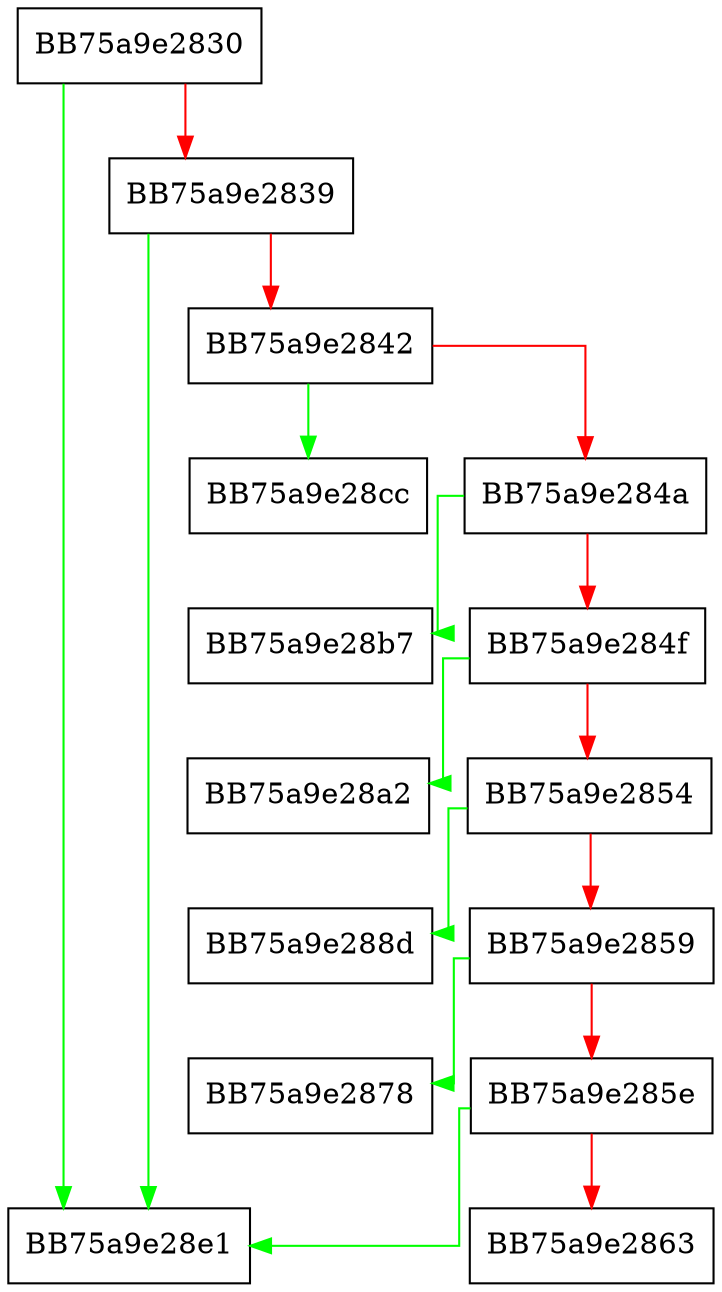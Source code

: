 digraph platform_service_callback_default {
  node [shape="box"];
  graph [splines=ortho];
  BB75a9e2830 -> BB75a9e28e1 [color="green"];
  BB75a9e2830 -> BB75a9e2839 [color="red"];
  BB75a9e2839 -> BB75a9e28e1 [color="green"];
  BB75a9e2839 -> BB75a9e2842 [color="red"];
  BB75a9e2842 -> BB75a9e28cc [color="green"];
  BB75a9e2842 -> BB75a9e284a [color="red"];
  BB75a9e284a -> BB75a9e28b7 [color="green"];
  BB75a9e284a -> BB75a9e284f [color="red"];
  BB75a9e284f -> BB75a9e28a2 [color="green"];
  BB75a9e284f -> BB75a9e2854 [color="red"];
  BB75a9e2854 -> BB75a9e288d [color="green"];
  BB75a9e2854 -> BB75a9e2859 [color="red"];
  BB75a9e2859 -> BB75a9e2878 [color="green"];
  BB75a9e2859 -> BB75a9e285e [color="red"];
  BB75a9e285e -> BB75a9e28e1 [color="green"];
  BB75a9e285e -> BB75a9e2863 [color="red"];
}